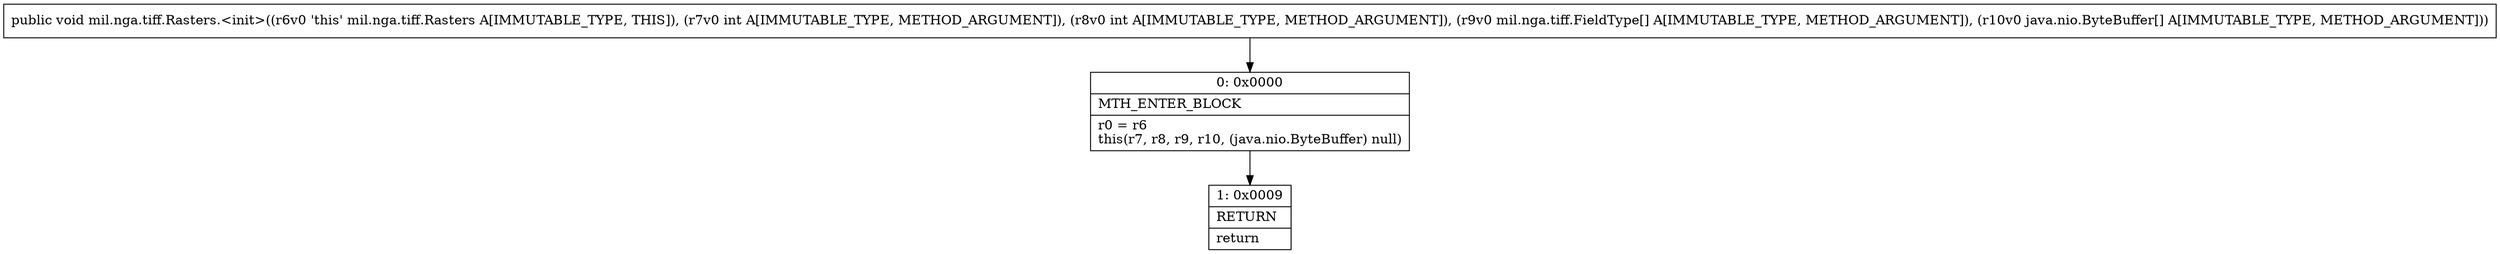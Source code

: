 digraph "CFG formil.nga.tiff.Rasters.\<init\>(II[Lmil\/nga\/tiff\/FieldType;[Ljava\/nio\/ByteBuffer;)V" {
Node_0 [shape=record,label="{0\:\ 0x0000|MTH_ENTER_BLOCK\l|r0 = r6\lthis(r7, r8, r9, r10, (java.nio.ByteBuffer) null)\l}"];
Node_1 [shape=record,label="{1\:\ 0x0009|RETURN\l|return\l}"];
MethodNode[shape=record,label="{public void mil.nga.tiff.Rasters.\<init\>((r6v0 'this' mil.nga.tiff.Rasters A[IMMUTABLE_TYPE, THIS]), (r7v0 int A[IMMUTABLE_TYPE, METHOD_ARGUMENT]), (r8v0 int A[IMMUTABLE_TYPE, METHOD_ARGUMENT]), (r9v0 mil.nga.tiff.FieldType[] A[IMMUTABLE_TYPE, METHOD_ARGUMENT]), (r10v0 java.nio.ByteBuffer[] A[IMMUTABLE_TYPE, METHOD_ARGUMENT])) }"];
MethodNode -> Node_0;
Node_0 -> Node_1;
}

